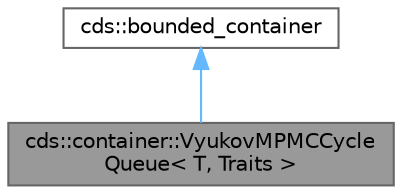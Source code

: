digraph "cds::container::VyukovMPMCCycleQueue&lt; T, Traits &gt;"
{
 // LATEX_PDF_SIZE
  bgcolor="transparent";
  edge [fontname=Helvetica,fontsize=10,labelfontname=Helvetica,labelfontsize=10];
  node [fontname=Helvetica,fontsize=10,shape=box,height=0.2,width=0.4];
  Node1 [id="Node000001",label="cds::container::VyukovMPMCCycle\lQueue\< T, Traits \>",height=0.2,width=0.4,color="gray40", fillcolor="grey60", style="filled", fontcolor="black",tooltip="Vyukov's MPMC bounded queue"];
  Node2 -> Node1 [id="edge2_Node000001_Node000002",dir="back",color="steelblue1",style="solid",tooltip=" "];
  Node2 [id="Node000002",label="cds::bounded_container",height=0.2,width=0.4,color="gray40", fillcolor="white", style="filled",URL="$structcds_1_1bounded__container.html",tooltip="Bounded container"];
}
